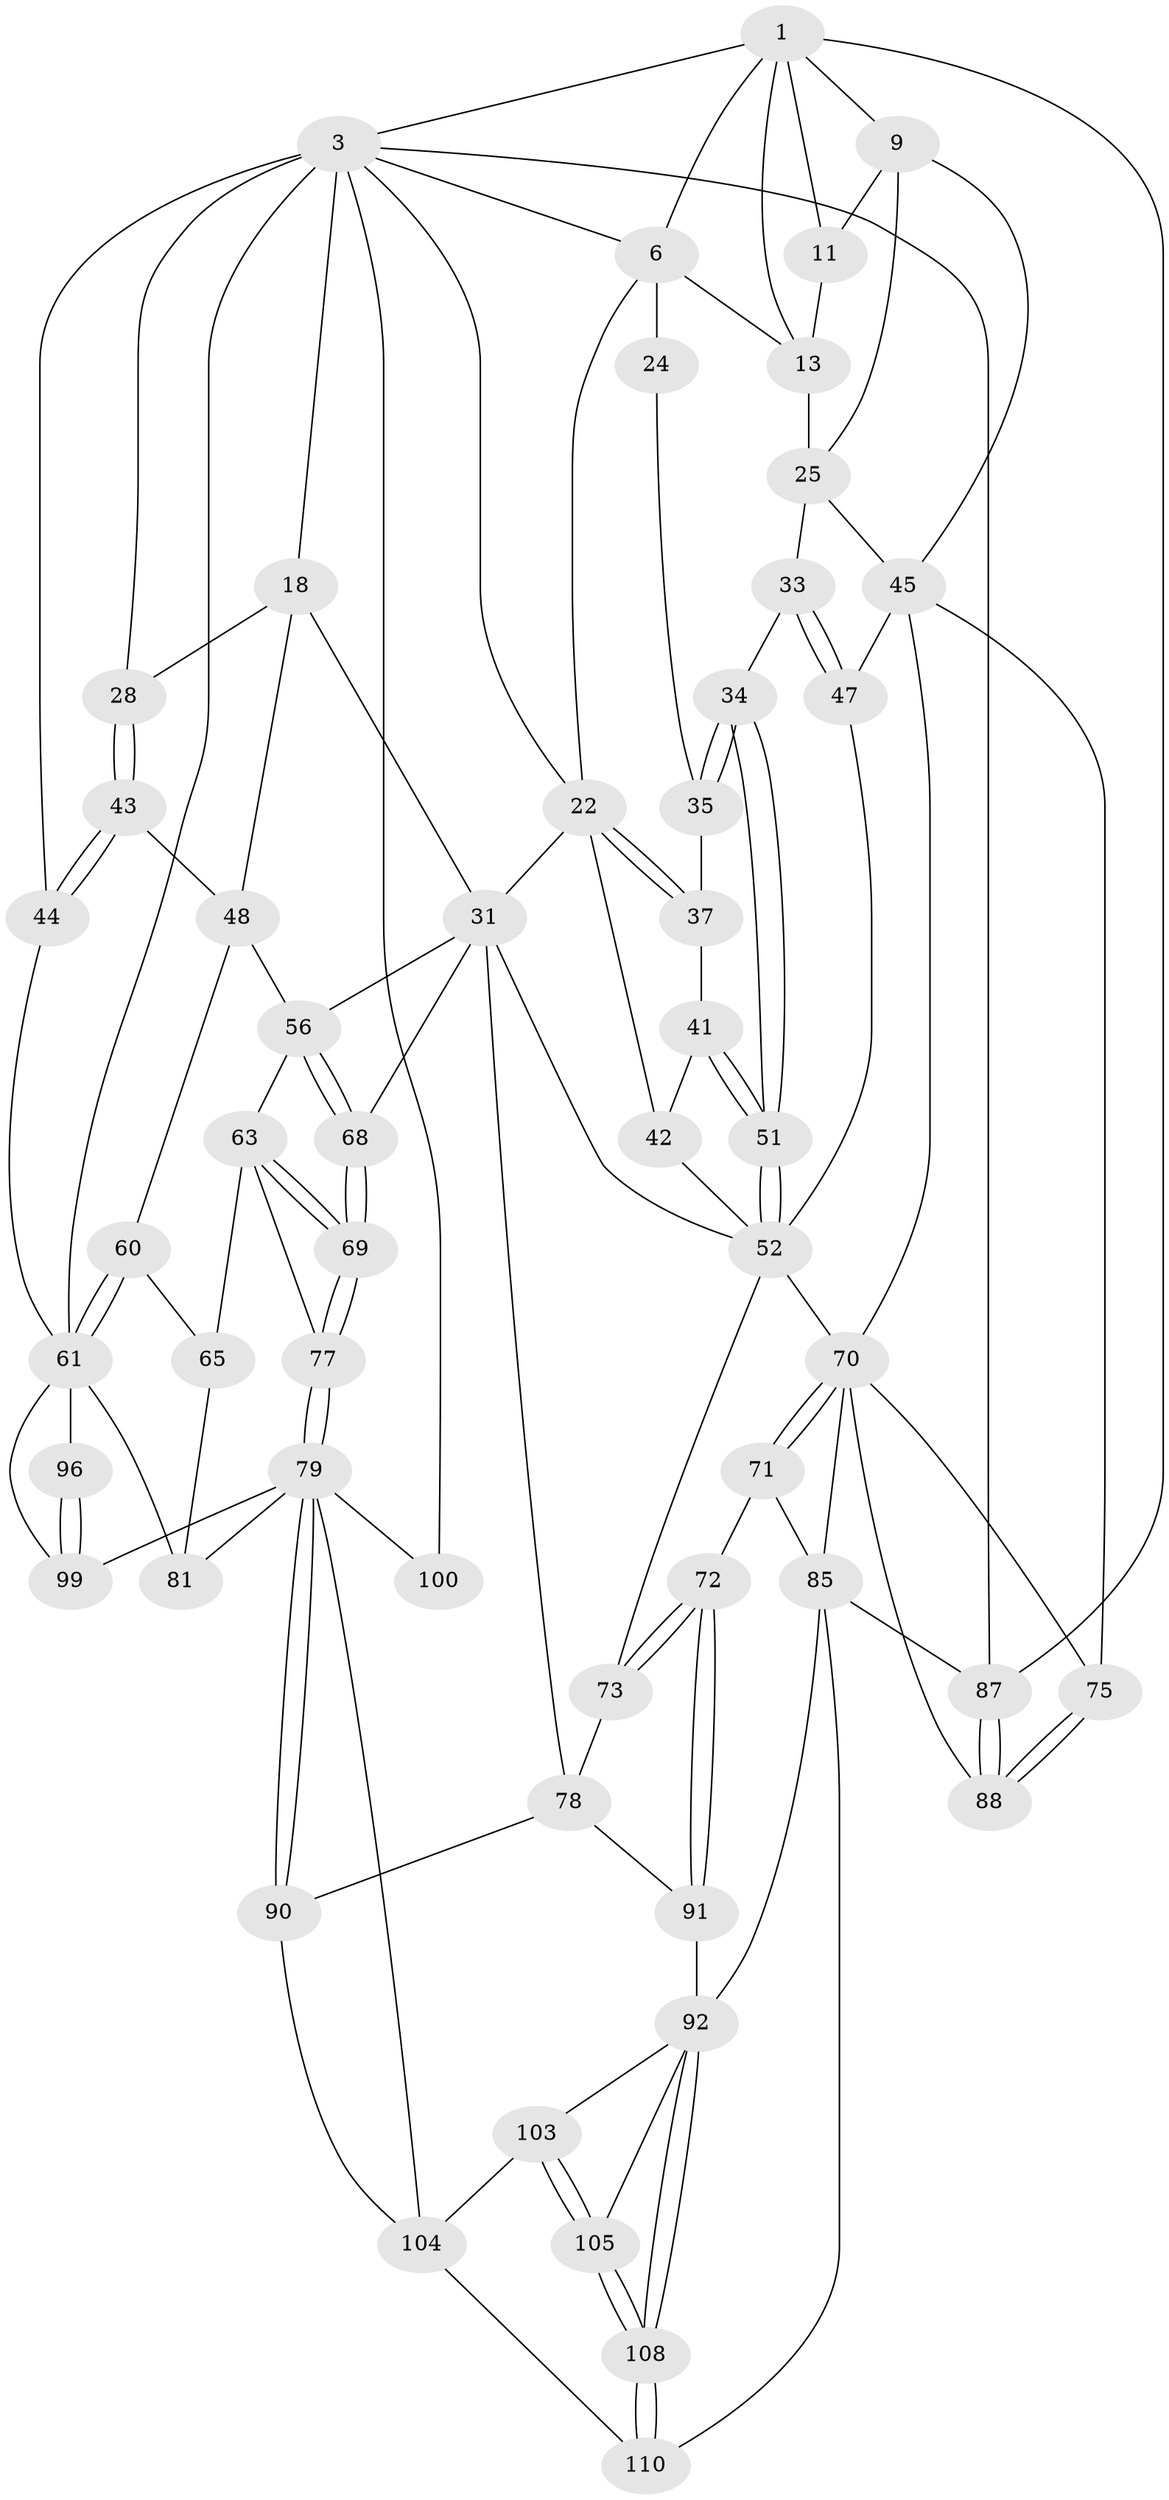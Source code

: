 // original degree distribution, {3: 0.02727272727272727, 6: 0.2545454545454545, 4: 0.2545454545454545, 5: 0.4636363636363636}
// Generated by graph-tools (version 1.1) at 2025/17/03/09/25 04:17:12]
// undirected, 55 vertices, 128 edges
graph export_dot {
graph [start="1"]
  node [color=gray90,style=filled];
  1 [pos="+0.7260503004615338+0",super="+2+5"];
  3 [pos="+0+0",super="+66+20+4"];
  6 [pos="+0.5911432223614311+0.09784001409131288",super="+7+15"];
  9 [pos="+1+0.07406352394932529",super="+10"];
  11 [pos="+0.8788120795663601+0.08111801409535606"];
  13 [pos="+0.7530533354659422+0.11122209927797184",super="+16+14"];
  18 [pos="+0.3044249222136938+0.11279590509446816",super="+19+27"];
  22 [pos="+0.4546038447456846+0.2063213596364001",super="+23"];
  24 [pos="+0.5941326820438521+0.17213458607810647"];
  25 [pos="+0.824178865709595+0.24354696867618844",super="+26+39"];
  28 [pos="+0.1650164105617503+0.2589070688179394",super="+29"];
  31 [pos="+0.3514242425754825+0.36468440291012544",super="+55"];
  33 [pos="+0.7086455159221555+0.3391618271994626"];
  34 [pos="+0.6791417090892826+0.34580944142124803"];
  35 [pos="+0.6683381851574346+0.33422317791257755",super="+36"];
  37 [pos="+0.529300388327067+0.23492174767696303",super="+40"];
  41 [pos="+0.4912767616337796+0.3546128166189023"];
  42 [pos="+0.4646512313617094+0.36542812737472447"];
  43 [pos="+0.09105544645199067+0.336702611025921"];
  44 [pos="+0+0.19605782748509973"];
  45 [pos="+0.9507521153400431+0.4313411944493932",super="+46+50"];
  47 [pos="+0.81990331793079+0.46587084291755193"];
  48 [pos="+0.16977981467988879+0.3949664343565572",super="+49"];
  51 [pos="+0.6331283679650411+0.388784006595764"];
  52 [pos="+0.615357047132013+0.4711570190681688",super="+53+54"];
  56 [pos="+0.2726708885822012+0.48771783308425204",super="+57"];
  60 [pos="+0.07107963733950887+0.5585279221023552"];
  61 [pos="+0+0.6462372072624714",super="+62+83"];
  63 [pos="+0.21510024583921644+0.5261552650521361",super="+64"];
  65 [pos="+0.08555907051566271+0.5625622884565984"];
  68 [pos="+0.35829064963549817+0.6273334520601224"];
  69 [pos="+0.3452224036966196+0.6372765136192075"];
  70 [pos="+0.6961994576976412+0.6335678258152703",super="+74"];
  71 [pos="+0.6855330962797909+0.6596936229385323"];
  72 [pos="+0.6027651641188257+0.6782259901182756"];
  73 [pos="+0.5695888567905919+0.6580956345053097"];
  75 [pos="+1+0.48658611051976386"];
  77 [pos="+0.3058120682761937+0.6776354090150033"];
  78 [pos="+0.4377500397988362+0.6741704463511602",super="+89"];
  79 [pos="+0.2762740136080768+0.7265796778841965",super="+80"];
  81 [pos="+0.23581768721834465+0.7229201607942347",super="+82"];
  85 [pos="+0.8280040468818693+0.8233171736842864",super="+86+109"];
  87 [pos="+1+1"];
  88 [pos="+1+0.9392353177326966"];
  90 [pos="+0.45153170898890327+0.8338130855171437",super="+101"];
  91 [pos="+0.553251578323836+0.7727735108197318"];
  92 [pos="+0.7881481787593884+0.8297576181447369",super="+93"];
  96 [pos="+0.20842315477565151+0.7310155851598946"];
  99 [pos="+0.0972732696344741+0.849364443018109"];
  100 [pos="+0.10732422641729861+1"];
  103 [pos="+0.5614561225508669+0.9283548457441905"];
  104 [pos="+0.4986220667866933+0.9278583091921976",super="+106"];
  105 [pos="+0.641512078392416+1"];
  108 [pos="+0.6851970457462355+1"];
  110 [pos="+0.6879295757321846+1"];
  1 -- 3;
  1 -- 9;
  1 -- 87;
  1 -- 11;
  1 -- 13;
  1 -- 6;
  3 -- 100;
  3 -- 87;
  3 -- 61;
  3 -- 44;
  3 -- 28;
  3 -- 18 [weight=2];
  3 -- 6;
  3 -- 22;
  6 -- 24 [weight=2];
  6 -- 22;
  6 -- 13;
  9 -- 11;
  9 -- 45;
  9 -- 25;
  11 -- 13;
  13 -- 25 [weight=2];
  18 -- 28 [weight=2];
  18 -- 48;
  18 -- 31;
  22 -- 37;
  22 -- 37;
  22 -- 42;
  22 -- 31;
  24 -- 35;
  25 -- 33;
  25 -- 45;
  28 -- 43;
  28 -- 43;
  31 -- 52;
  31 -- 68;
  31 -- 56;
  31 -- 78;
  33 -- 34;
  33 -- 47;
  33 -- 47;
  34 -- 35;
  34 -- 35;
  34 -- 51;
  34 -- 51;
  35 -- 37 [weight=2];
  37 -- 41;
  41 -- 42;
  41 -- 51;
  41 -- 51;
  42 -- 52;
  43 -- 44;
  43 -- 44;
  43 -- 48;
  44 -- 61;
  45 -- 47;
  45 -- 75;
  45 -- 70;
  47 -- 52;
  48 -- 56;
  48 -- 60;
  51 -- 52;
  51 -- 52;
  52 -- 73;
  52 -- 70;
  56 -- 68;
  56 -- 68;
  56 -- 63;
  60 -- 61;
  60 -- 61;
  60 -- 65;
  61 -- 96;
  61 -- 81;
  61 -- 99;
  63 -- 69;
  63 -- 69;
  63 -- 65;
  63 -- 77;
  65 -- 81;
  68 -- 69;
  68 -- 69;
  69 -- 77;
  69 -- 77;
  70 -- 71;
  70 -- 71;
  70 -- 85;
  70 -- 88;
  70 -- 75;
  71 -- 72;
  71 -- 85;
  72 -- 73;
  72 -- 73;
  72 -- 91;
  72 -- 91;
  73 -- 78;
  75 -- 88;
  75 -- 88;
  77 -- 79;
  77 -- 79;
  78 -- 90;
  78 -- 91;
  79 -- 90 [weight=2];
  79 -- 90;
  79 -- 81;
  79 -- 99;
  79 -- 100 [weight=2];
  79 -- 104;
  85 -- 92;
  85 -- 110;
  85 -- 87;
  87 -- 88;
  87 -- 88;
  90 -- 104;
  91 -- 92;
  92 -- 108;
  92 -- 108;
  92 -- 105;
  92 -- 103;
  96 -- 99;
  96 -- 99;
  103 -- 104;
  103 -- 105;
  103 -- 105;
  104 -- 110;
  105 -- 108;
  105 -- 108;
  108 -- 110;
  108 -- 110;
}
